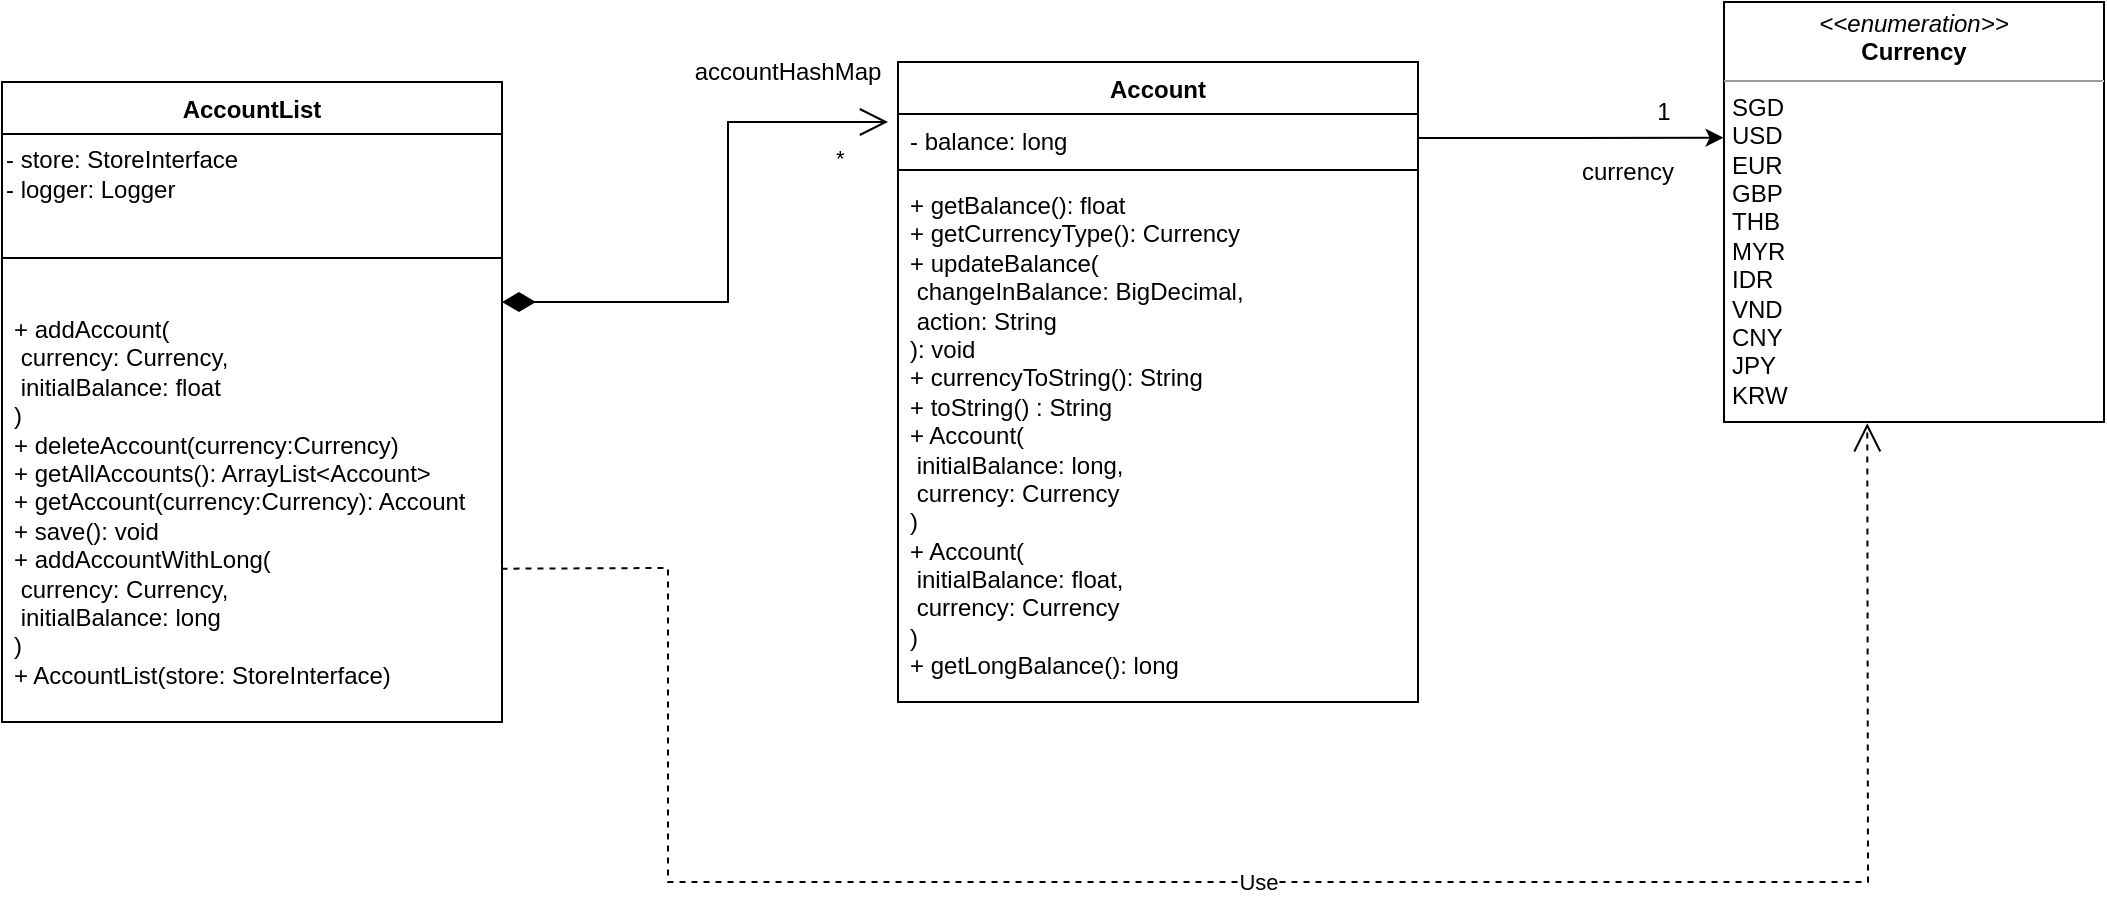 <mxfile version="21.1.5" type="device">
  <diagram id="C5RBs43oDa-KdzZeNtuy" name="Page-1">
    <mxGraphModel dx="2190" dy="643" grid="1" gridSize="10" guides="1" tooltips="1" connect="1" arrows="1" fold="1" page="1" pageScale="1" pageWidth="827" pageHeight="1169" math="0" shadow="0">
      <root>
        <mxCell id="WIyWlLk6GJQsqaUBKTNV-0" />
        <mxCell id="WIyWlLk6GJQsqaUBKTNV-1" parent="WIyWlLk6GJQsqaUBKTNV-0" />
        <mxCell id="dsbA1eekSPSx_6IA9cFN-1" value="Account" style="swimlane;fontStyle=1;align=center;verticalAlign=top;childLayout=stackLayout;horizontal=1;startSize=26;horizontalStack=0;resizeParent=1;resizeParentMax=0;resizeLast=0;collapsible=1;marginBottom=0;whiteSpace=wrap;html=1;" parent="WIyWlLk6GJQsqaUBKTNV-1" vertex="1">
          <mxGeometry x="35" y="530" width="260" height="320" as="geometry" />
        </mxCell>
        <mxCell id="dsbA1eekSPSx_6IA9cFN-2" value="- balance: long" style="text;strokeColor=none;fillColor=none;align=left;verticalAlign=top;spacingLeft=4;spacingRight=4;overflow=hidden;rotatable=0;points=[[0,0.5],[1,0.5]];portConstraint=eastwest;whiteSpace=wrap;html=1;" parent="dsbA1eekSPSx_6IA9cFN-1" vertex="1">
          <mxGeometry y="26" width="260" height="24" as="geometry" />
        </mxCell>
        <mxCell id="dsbA1eekSPSx_6IA9cFN-3" value="" style="line;strokeWidth=1;fillColor=none;align=left;verticalAlign=middle;spacingTop=-1;spacingLeft=3;spacingRight=3;rotatable=0;labelPosition=right;points=[];portConstraint=eastwest;strokeColor=inherit;" parent="dsbA1eekSPSx_6IA9cFN-1" vertex="1">
          <mxGeometry y="50" width="260" height="8" as="geometry" />
        </mxCell>
        <mxCell id="dsbA1eekSPSx_6IA9cFN-4" value="+ getBalance(): float&lt;br&gt;+ getCurrencyType(): Currency&lt;br&gt;+ updateBalance(&lt;br&gt;&lt;span style=&quot;background-color: initial;&quot;&gt;&lt;span style=&quot;white-space: pre;&quot;&gt;	&lt;/span&gt;changeInBalance: BigDecimal,&amp;nbsp;&lt;br&gt;&lt;/span&gt;&lt;span style=&quot;background-color: initial;&quot;&gt;&lt;span style=&quot;white-space: pre;&quot;&gt;	&lt;/span&gt;action: String&lt;/span&gt;&lt;span style=&quot;background-color: initial;&quot;&gt;&lt;br&gt;&lt;/span&gt;): void&lt;br&gt;+ currencyToString(): String&lt;br&gt;+ toString() : String&lt;br&gt;+ Account(&lt;br&gt;&lt;span style=&quot;white-space: pre;&quot;&gt;	&lt;/span&gt;initialBalance: long, &lt;br&gt;&lt;span style=&quot;white-space: pre;&quot;&gt;	&lt;/span&gt;currency: Currency&lt;br&gt;)&lt;br&gt;+ Account(&lt;br&gt;&lt;span style=&quot;white-space: pre;&quot;&gt;	&lt;/span&gt;initialBalance: float,&lt;br&gt;&lt;span style=&quot;white-space: pre;&quot;&gt;	&lt;/span&gt;currency: Currency&lt;br&gt;)&lt;br&gt;+ getLongBalance(): long" style="text;strokeColor=none;fillColor=none;align=left;verticalAlign=top;spacingLeft=4;spacingRight=4;overflow=hidden;rotatable=0;points=[[0,0.5],[1,0.5]];portConstraint=eastwest;whiteSpace=wrap;html=1;" parent="dsbA1eekSPSx_6IA9cFN-1" vertex="1">
          <mxGeometry y="58" width="260" height="262" as="geometry" />
        </mxCell>
        <mxCell id="dsbA1eekSPSx_6IA9cFN-20" value="&lt;p style=&quot;margin:0px;margin-top:4px;text-align:center;&quot;&gt;&lt;i&gt;&amp;lt;&amp;lt;enumeration&amp;gt;&amp;gt;&lt;/i&gt;&lt;br&gt;&lt;b&gt;Currency&lt;/b&gt;&lt;/p&gt;&lt;hr size=&quot;1&quot;&gt;&lt;p style=&quot;margin:0px;margin-left:4px;&quot;&gt;SGD&lt;/p&gt;&lt;p style=&quot;margin:0px;margin-left:4px;&quot;&gt;USD&lt;/p&gt;&lt;p style=&quot;margin:0px;margin-left:4px;&quot;&gt;EUR&lt;/p&gt;&lt;p style=&quot;margin:0px;margin-left:4px;&quot;&gt;GBP&lt;/p&gt;&lt;p style=&quot;margin:0px;margin-left:4px;&quot;&gt;THB&lt;/p&gt;&lt;p style=&quot;margin:0px;margin-left:4px;&quot;&gt;MYR&lt;/p&gt;&lt;p style=&quot;margin:0px;margin-left:4px;&quot;&gt;IDR&lt;/p&gt;&lt;p style=&quot;margin:0px;margin-left:4px;&quot;&gt;VND&lt;/p&gt;&lt;p style=&quot;margin:0px;margin-left:4px;&quot;&gt;CNY&lt;/p&gt;&lt;p style=&quot;margin:0px;margin-left:4px;&quot;&gt;JPY&lt;/p&gt;&lt;p style=&quot;margin:0px;margin-left:4px;&quot;&gt;&lt;span style=&quot;background-color: initial;&quot;&gt;KRW&lt;/span&gt;&lt;/p&gt;" style="verticalAlign=top;align=left;overflow=fill;fontSize=12;fontFamily=Helvetica;html=1;whiteSpace=wrap;" parent="WIyWlLk6GJQsqaUBKTNV-1" vertex="1">
          <mxGeometry x="448" y="500" width="190" height="210" as="geometry" />
        </mxCell>
        <mxCell id="dsbA1eekSPSx_6IA9cFN-22" value="currency" style="text;html=1;strokeColor=none;fillColor=none;align=center;verticalAlign=middle;whiteSpace=wrap;rounded=0;" parent="WIyWlLk6GJQsqaUBKTNV-1" vertex="1">
          <mxGeometry x="370" y="570" width="60" height="30" as="geometry" />
        </mxCell>
        <mxCell id="dsbA1eekSPSx_6IA9cFN-23" value="1" style="text;html=1;strokeColor=none;fillColor=none;align=center;verticalAlign=middle;whiteSpace=wrap;rounded=0;" parent="WIyWlLk6GJQsqaUBKTNV-1" vertex="1">
          <mxGeometry x="388" y="550" width="60" height="10" as="geometry" />
        </mxCell>
        <mxCell id="dTihvwjY7Ts53fyvmRjP-29" value="AccountList" style="swimlane;fontStyle=1;align=center;verticalAlign=top;childLayout=stackLayout;horizontal=1;startSize=26;horizontalStack=0;resizeParent=1;resizeParentMax=0;resizeLast=0;collapsible=1;marginBottom=0;whiteSpace=wrap;html=1;" parent="WIyWlLk6GJQsqaUBKTNV-1" vertex="1">
          <mxGeometry x="-413" y="540" width="250" height="320" as="geometry">
            <mxRectangle x="-413" y="540" width="110" height="30" as="alternateBounds" />
          </mxGeometry>
        </mxCell>
        <mxCell id="AeTZVSez2ALwSCZFMwim-3" value="- store: StoreInterface&lt;br&gt;- logger: Logger" style="text;html=1;align=left;verticalAlign=middle;resizable=0;points=[];autosize=1;strokeColor=none;fillColor=none;" vertex="1" parent="dTihvwjY7Ts53fyvmRjP-29">
          <mxGeometry y="26" width="250" height="40" as="geometry" />
        </mxCell>
        <mxCell id="dTihvwjY7Ts53fyvmRjP-31" value="" style="line;strokeWidth=1;fillColor=none;align=left;verticalAlign=middle;spacingTop=-1;spacingLeft=3;spacingRight=3;rotatable=0;labelPosition=right;points=[];portConstraint=eastwest;strokeColor=inherit;" parent="dTihvwjY7Ts53fyvmRjP-29" vertex="1">
          <mxGeometry y="66" width="250" height="44" as="geometry" />
        </mxCell>
        <mxCell id="dTihvwjY7Ts53fyvmRjP-32" value="+ addAccount(&lt;br&gt;&lt;span style=&quot;white-space: pre;&quot;&gt;	&lt;/span&gt;currency: Currency,&lt;br&gt;&lt;span style=&quot;white-space: pre;&quot;&gt;	&lt;/span&gt;initialBalance: float&lt;br&gt;)&lt;br&gt;+ deleteAccount(currency:Currency)&lt;br&gt;+ getAllAccounts(): ArrayList&amp;lt;Account&amp;gt;&lt;br&gt;+ getAccount(currency:Currency): Account&lt;br&gt;+ save(): void&lt;br&gt;+ addAccountWithLong(&lt;br&gt;&lt;span style=&quot;white-space: pre;&quot;&gt;	&lt;/span&gt;currency: Currency,&lt;br&gt;&lt;span style=&quot;white-space: pre;&quot;&gt;	&lt;/span&gt;initialBalance: long&lt;br&gt;)&lt;br&gt;+ AccountList(store: StoreInterface)" style="text;strokeColor=none;fillColor=none;align=left;verticalAlign=top;spacingLeft=4;spacingRight=4;overflow=hidden;rotatable=0;points=[[0,0.5],[1,0.5]];portConstraint=eastwest;whiteSpace=wrap;html=1;" parent="dTihvwjY7Ts53fyvmRjP-29" vertex="1">
          <mxGeometry y="110" width="250" height="210" as="geometry" />
        </mxCell>
        <mxCell id="dTihvwjY7Ts53fyvmRjP-34" value="accountHashMap" style="text;html=1;strokeColor=none;fillColor=none;align=center;verticalAlign=middle;whiteSpace=wrap;rounded=0;" parent="WIyWlLk6GJQsqaUBKTNV-1" vertex="1">
          <mxGeometry x="-50" y="520" width="60" height="30" as="geometry" />
        </mxCell>
        <mxCell id="dTihvwjY7Ts53fyvmRjP-48" value="Use" style="endArrow=open;endSize=12;dashed=1;html=1;rounded=0;exitX=0.999;exitY=0.635;exitDx=0;exitDy=0;entryX=0.377;entryY=1.003;entryDx=0;entryDy=0;exitPerimeter=0;entryPerimeter=0;" parent="WIyWlLk6GJQsqaUBKTNV-1" source="dTihvwjY7Ts53fyvmRjP-32" target="dsbA1eekSPSx_6IA9cFN-20" edge="1">
          <mxGeometry width="160" relative="1" as="geometry">
            <mxPoint x="30" y="620" as="sourcePoint" />
            <mxPoint x="190" y="620" as="targetPoint" />
            <Array as="points">
              <mxPoint x="-80" y="783" />
              <mxPoint x="-80" y="940" />
              <mxPoint x="220" y="940" />
              <mxPoint x="520" y="940" />
            </Array>
          </mxGeometry>
        </mxCell>
        <mxCell id="GGbGsox17pMzHfBHLfQN-1" value="*" style="endArrow=open;html=1;endSize=12;startArrow=diamondThin;startSize=14;startFill=1;edgeStyle=orthogonalEdgeStyle;align=left;verticalAlign=bottom;rounded=0;" parent="WIyWlLk6GJQsqaUBKTNV-1" source="dTihvwjY7Ts53fyvmRjP-32" edge="1">
          <mxGeometry x="0.803" y="-27" relative="1" as="geometry">
            <mxPoint x="-140" y="820" as="sourcePoint" />
            <mxPoint x="30" y="560" as="targetPoint" />
            <Array as="points">
              <mxPoint x="-50" y="650" />
              <mxPoint x="-50" y="560" />
            </Array>
            <mxPoint as="offset" />
          </mxGeometry>
        </mxCell>
        <mxCell id="dsbA1eekSPSx_6IA9cFN-5" style="edgeStyle=orthogonalEdgeStyle;rounded=0;orthogonalLoop=1;jettySize=auto;html=1;entryX=-0.001;entryY=0.323;entryDx=0;entryDy=0;entryPerimeter=0;" parent="WIyWlLk6GJQsqaUBKTNV-1" source="dsbA1eekSPSx_6IA9cFN-2" edge="1" target="dsbA1eekSPSx_6IA9cFN-20">
          <mxGeometry relative="1" as="geometry">
            <mxPoint x="425" y="583" as="targetPoint" />
          </mxGeometry>
        </mxCell>
      </root>
    </mxGraphModel>
  </diagram>
</mxfile>
